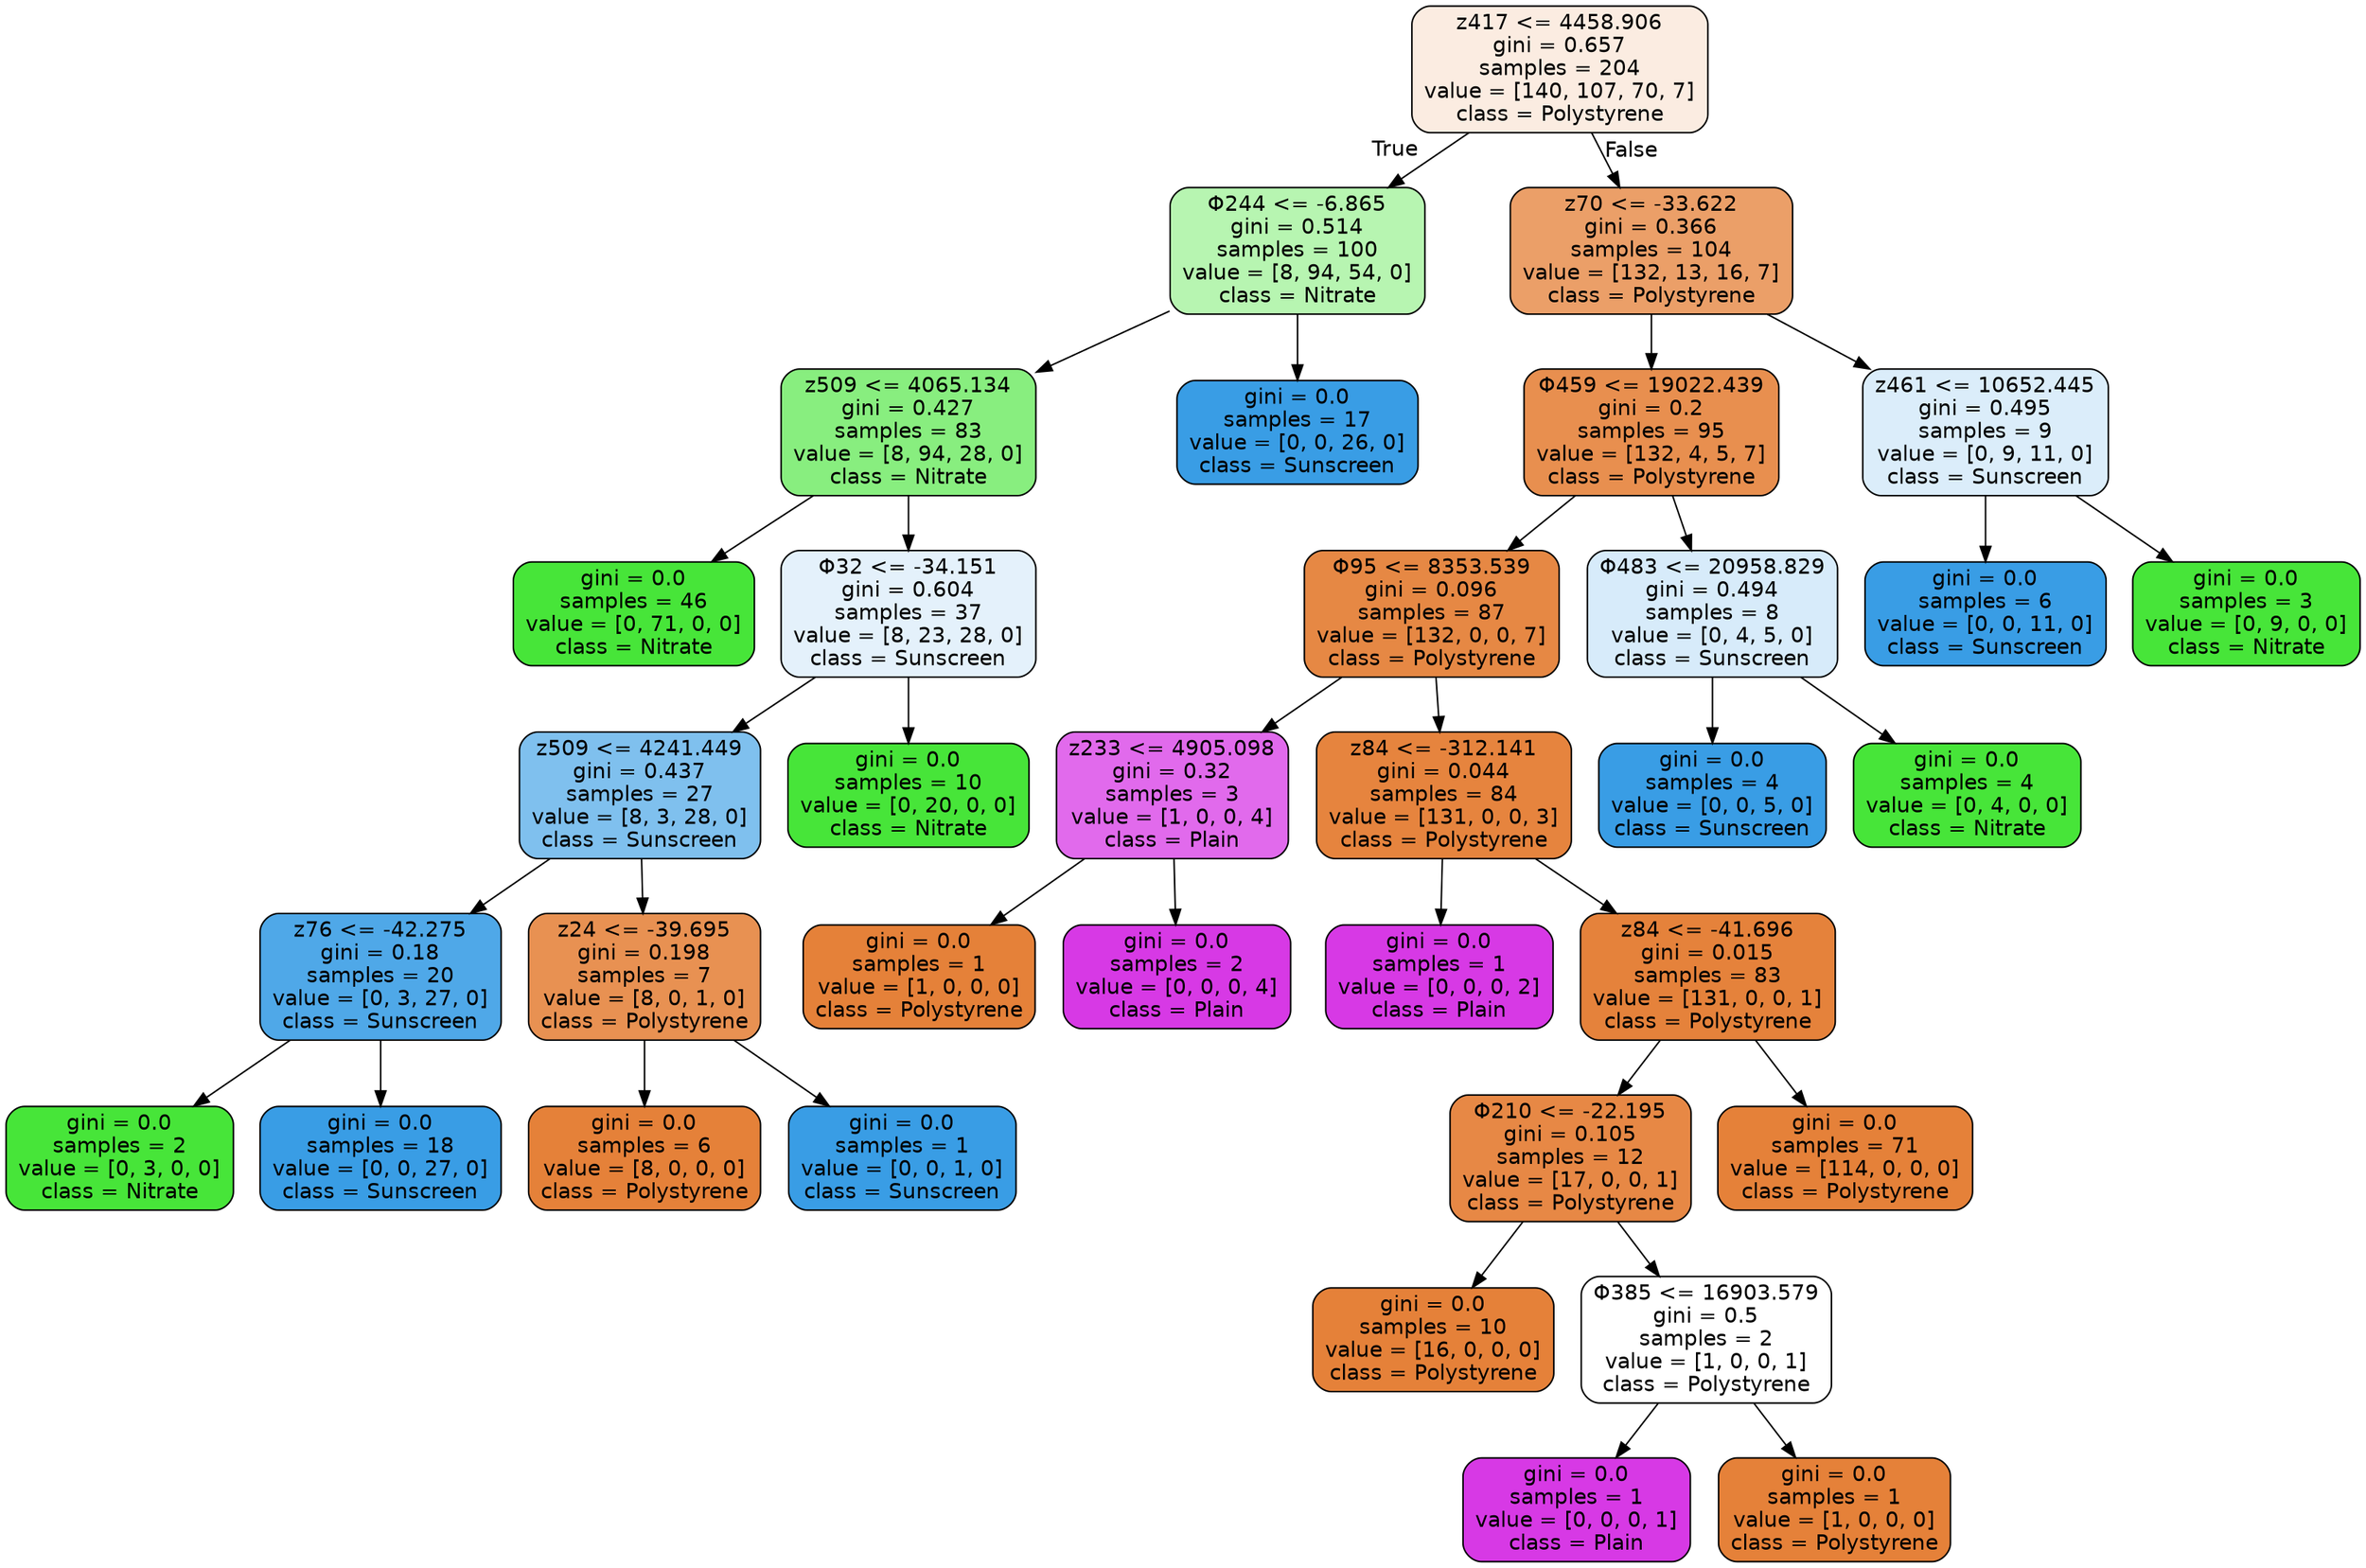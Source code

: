 digraph Tree {
node [shape=box, style="filled, rounded", color="black", fontname="helvetica"] ;
edge [fontname="helvetica"] ;
0 [label="z417 <= 4458.906\ngini = 0.657\nsamples = 204\nvalue = [140, 107, 70, 7]\nclass = Polystyrene", fillcolor="#fbece1"] ;
1 [label="Φ244 <= -6.865\ngini = 0.514\nsamples = 100\nvalue = [8, 94, 54, 0]\nclass = Nitrate", fillcolor="#b7f5b1"] ;
0 -> 1 [labeldistance=2.5, labelangle=45, headlabel="True"] ;
2 [label="z509 <= 4065.134\ngini = 0.427\nsamples = 83\nvalue = [8, 94, 28, 0]\nclass = Nitrate", fillcolor="#88ee7f"] ;
1 -> 2 ;
3 [label="gini = 0.0\nsamples = 46\nvalue = [0, 71, 0, 0]\nclass = Nitrate", fillcolor="#47e539"] ;
2 -> 3 ;
4 [label="Φ32 <= -34.151\ngini = 0.604\nsamples = 37\nvalue = [8, 23, 28, 0]\nclass = Sunscreen", fillcolor="#e4f1fb"] ;
2 -> 4 ;
5 [label="z509 <= 4241.449\ngini = 0.437\nsamples = 27\nvalue = [8, 3, 28, 0]\nclass = Sunscreen", fillcolor="#7fc0ee"] ;
4 -> 5 ;
6 [label="z76 <= -42.275\ngini = 0.18\nsamples = 20\nvalue = [0, 3, 27, 0]\nclass = Sunscreen", fillcolor="#4fa8e8"] ;
5 -> 6 ;
7 [label="gini = 0.0\nsamples = 2\nvalue = [0, 3, 0, 0]\nclass = Nitrate", fillcolor="#47e539"] ;
6 -> 7 ;
8 [label="gini = 0.0\nsamples = 18\nvalue = [0, 0, 27, 0]\nclass = Sunscreen", fillcolor="#399de5"] ;
6 -> 8 ;
9 [label="z24 <= -39.695\ngini = 0.198\nsamples = 7\nvalue = [8, 0, 1, 0]\nclass = Polystyrene", fillcolor="#e89152"] ;
5 -> 9 ;
10 [label="gini = 0.0\nsamples = 6\nvalue = [8, 0, 0, 0]\nclass = Polystyrene", fillcolor="#e58139"] ;
9 -> 10 ;
11 [label="gini = 0.0\nsamples = 1\nvalue = [0, 0, 1, 0]\nclass = Sunscreen", fillcolor="#399de5"] ;
9 -> 11 ;
12 [label="gini = 0.0\nsamples = 10\nvalue = [0, 20, 0, 0]\nclass = Nitrate", fillcolor="#47e539"] ;
4 -> 12 ;
13 [label="gini = 0.0\nsamples = 17\nvalue = [0, 0, 26, 0]\nclass = Sunscreen", fillcolor="#399de5"] ;
1 -> 13 ;
14 [label="z70 <= -33.622\ngini = 0.366\nsamples = 104\nvalue = [132, 13, 16, 7]\nclass = Polystyrene", fillcolor="#eb9f68"] ;
0 -> 14 [labeldistance=2.5, labelangle=-45, headlabel="False"] ;
15 [label="Φ459 <= 19022.439\ngini = 0.2\nsamples = 95\nvalue = [132, 4, 5, 7]\nclass = Polystyrene", fillcolor="#e88f4f"] ;
14 -> 15 ;
16 [label="Φ95 <= 8353.539\ngini = 0.096\nsamples = 87\nvalue = [132, 0, 0, 7]\nclass = Polystyrene", fillcolor="#e68844"] ;
15 -> 16 ;
17 [label="z233 <= 4905.098\ngini = 0.32\nsamples = 3\nvalue = [1, 0, 0, 4]\nclass = Plain", fillcolor="#e16aec"] ;
16 -> 17 ;
18 [label="gini = 0.0\nsamples = 1\nvalue = [1, 0, 0, 0]\nclass = Polystyrene", fillcolor="#e58139"] ;
17 -> 18 ;
19 [label="gini = 0.0\nsamples = 2\nvalue = [0, 0, 0, 4]\nclass = Plain", fillcolor="#d739e5"] ;
17 -> 19 ;
20 [label="z84 <= -312.141\ngini = 0.044\nsamples = 84\nvalue = [131, 0, 0, 3]\nclass = Polystyrene", fillcolor="#e6843e"] ;
16 -> 20 ;
21 [label="gini = 0.0\nsamples = 1\nvalue = [0, 0, 0, 2]\nclass = Plain", fillcolor="#d739e5"] ;
20 -> 21 ;
22 [label="z84 <= -41.696\ngini = 0.015\nsamples = 83\nvalue = [131, 0, 0, 1]\nclass = Polystyrene", fillcolor="#e5823b"] ;
20 -> 22 ;
23 [label="Φ210 <= -22.195\ngini = 0.105\nsamples = 12\nvalue = [17, 0, 0, 1]\nclass = Polystyrene", fillcolor="#e78845"] ;
22 -> 23 ;
24 [label="gini = 0.0\nsamples = 10\nvalue = [16, 0, 0, 0]\nclass = Polystyrene", fillcolor="#e58139"] ;
23 -> 24 ;
25 [label="Φ385 <= 16903.579\ngini = 0.5\nsamples = 2\nvalue = [1, 0, 0, 1]\nclass = Polystyrene", fillcolor="#ffffff"] ;
23 -> 25 ;
26 [label="gini = 0.0\nsamples = 1\nvalue = [0, 0, 0, 1]\nclass = Plain", fillcolor="#d739e5"] ;
25 -> 26 ;
27 [label="gini = 0.0\nsamples = 1\nvalue = [1, 0, 0, 0]\nclass = Polystyrene", fillcolor="#e58139"] ;
25 -> 27 ;
28 [label="gini = 0.0\nsamples = 71\nvalue = [114, 0, 0, 0]\nclass = Polystyrene", fillcolor="#e58139"] ;
22 -> 28 ;
29 [label="Φ483 <= 20958.829\ngini = 0.494\nsamples = 8\nvalue = [0, 4, 5, 0]\nclass = Sunscreen", fillcolor="#d7ebfa"] ;
15 -> 29 ;
30 [label="gini = 0.0\nsamples = 4\nvalue = [0, 0, 5, 0]\nclass = Sunscreen", fillcolor="#399de5"] ;
29 -> 30 ;
31 [label="gini = 0.0\nsamples = 4\nvalue = [0, 4, 0, 0]\nclass = Nitrate", fillcolor="#47e539"] ;
29 -> 31 ;
32 [label="z461 <= 10652.445\ngini = 0.495\nsamples = 9\nvalue = [0, 9, 11, 0]\nclass = Sunscreen", fillcolor="#dbedfa"] ;
14 -> 32 ;
33 [label="gini = 0.0\nsamples = 6\nvalue = [0, 0, 11, 0]\nclass = Sunscreen", fillcolor="#399de5"] ;
32 -> 33 ;
34 [label="gini = 0.0\nsamples = 3\nvalue = [0, 9, 0, 0]\nclass = Nitrate", fillcolor="#47e539"] ;
32 -> 34 ;
}
